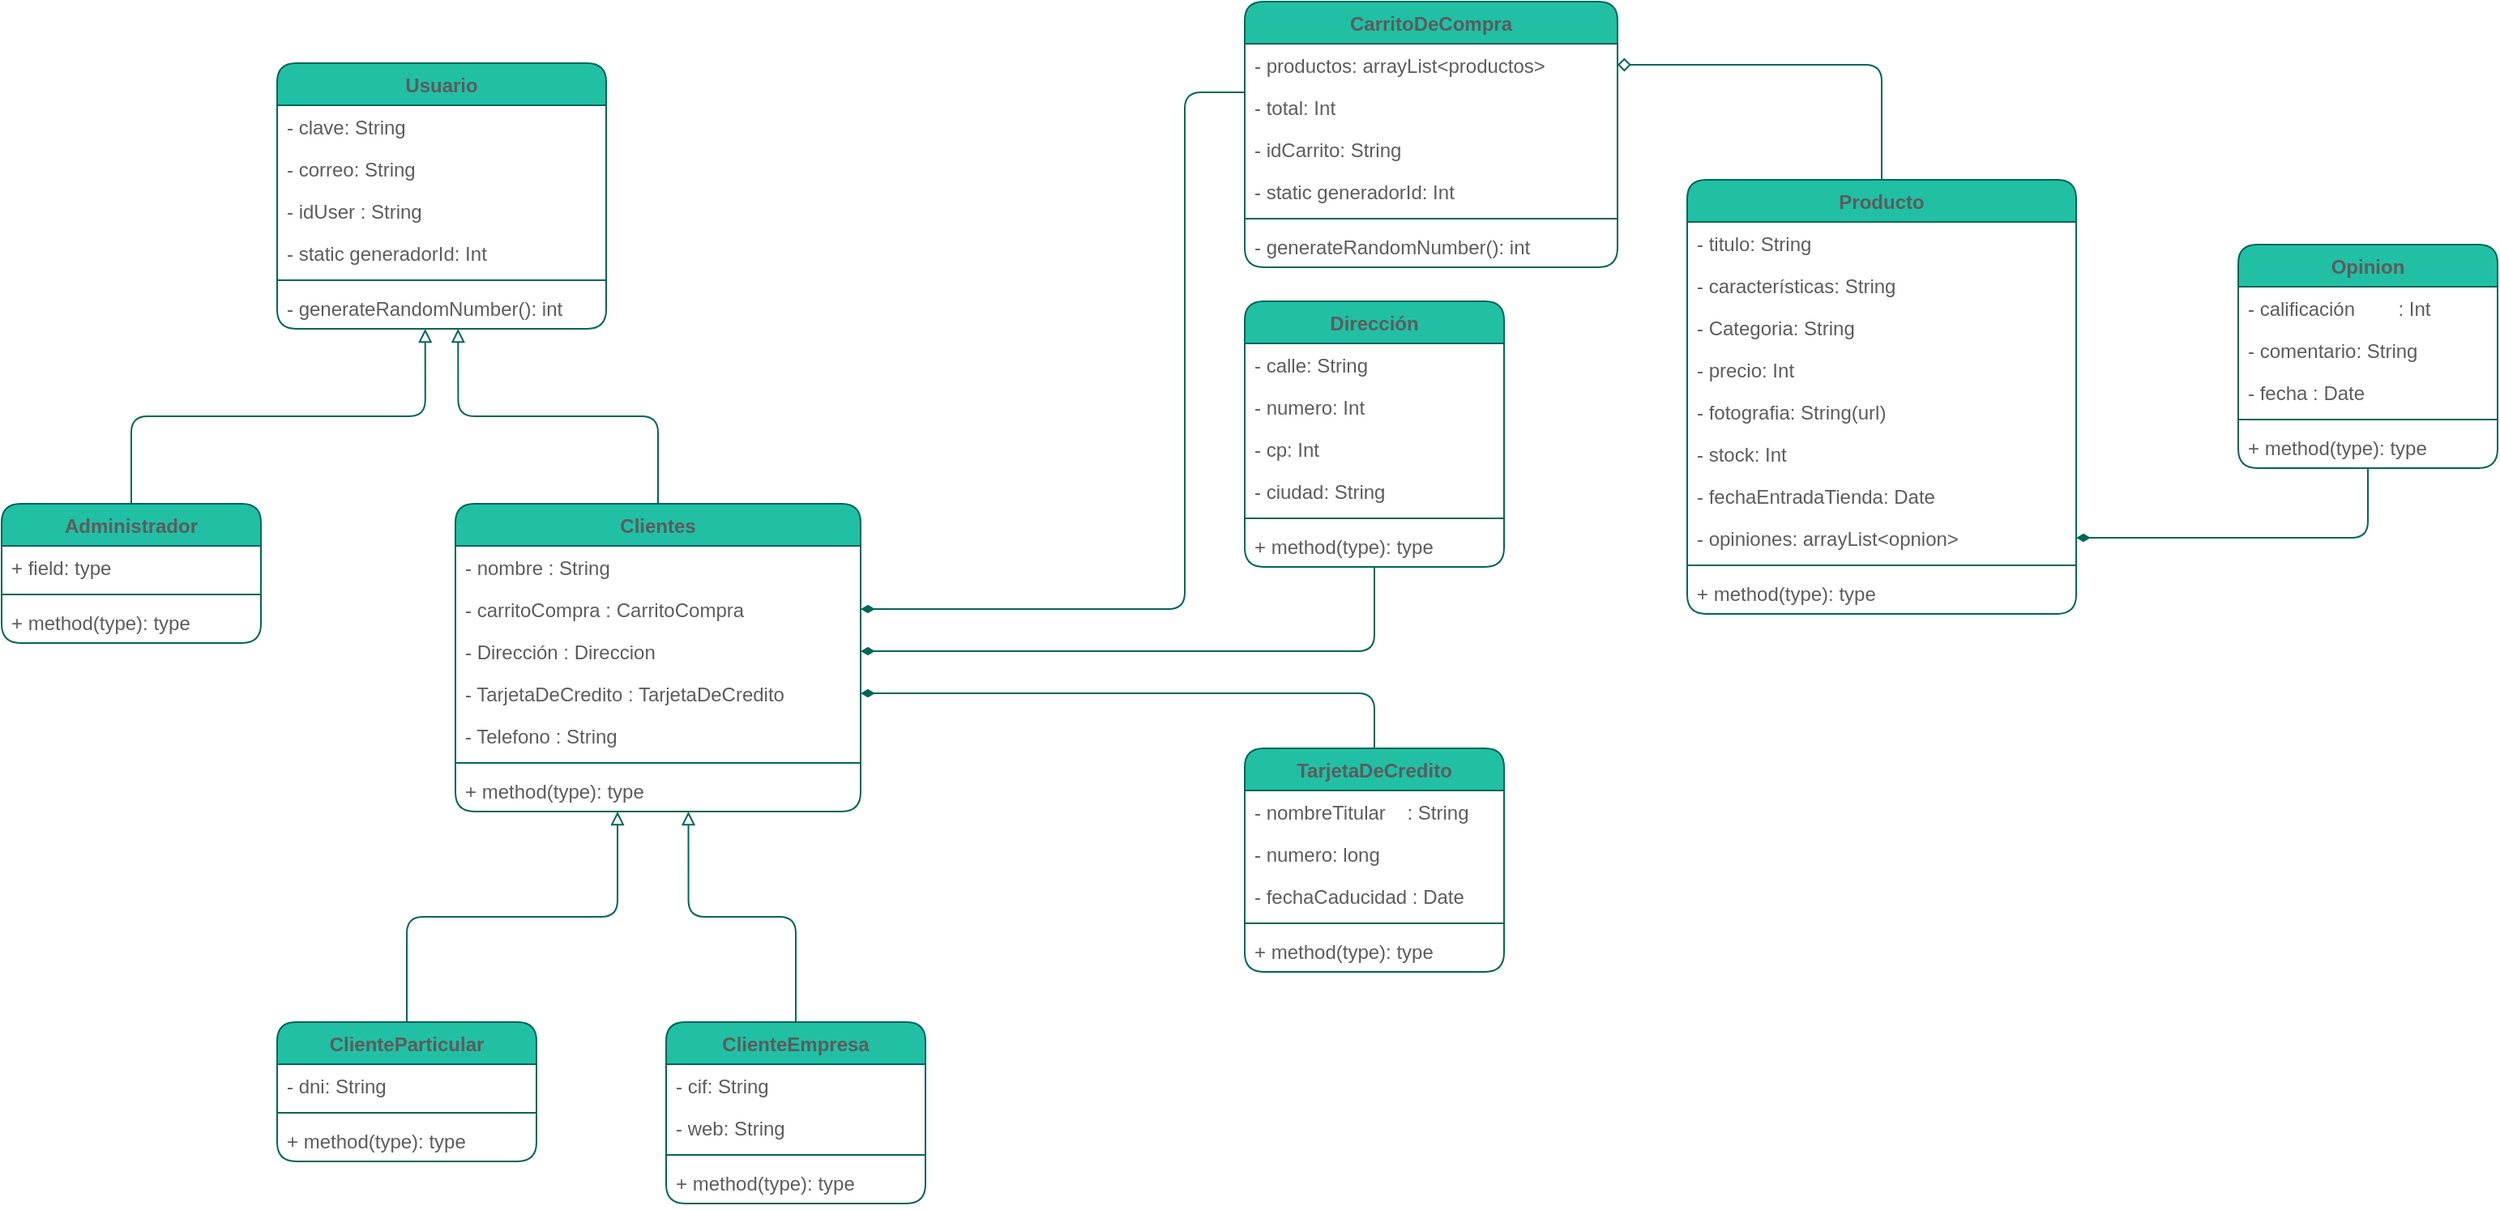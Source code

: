 <mxfile version="17.4.2" type="device"><diagram id="d1FoPwTRUMCMDy_rJjSz" name="Página-1"><mxGraphModel dx="2306" dy="928" grid="1" gridSize="10" guides="1" tooltips="1" connect="1" arrows="1" fold="1" page="1" pageScale="1" pageWidth="1654" pageHeight="2336" math="0" shadow="0"><root><mxCell id="0"/><mxCell id="1" parent="0"/><mxCell id="tFjRFSFF7-OGrWjN_tVe-1" value="Usuario" style="swimlane;fontStyle=1;align=center;verticalAlign=top;childLayout=stackLayout;horizontal=1;startSize=26;horizontalStack=0;resizeParent=1;resizeParentMax=0;resizeLast=0;collapsible=1;marginBottom=0;rounded=1;fillColor=#21C0A5;strokeColor=#006658;fontColor=#5C5C5C;" vertex="1" parent="1"><mxGeometry x="227" y="88" width="203" height="164" as="geometry"/></mxCell><mxCell id="tFjRFSFF7-OGrWjN_tVe-2" value="- clave: String   " style="text;strokeColor=none;fillColor=none;align=left;verticalAlign=top;spacingLeft=4;spacingRight=4;overflow=hidden;rotatable=0;points=[[0,0.5],[1,0.5]];portConstraint=eastwest;rounded=1;fontColor=#5C5C5C;" vertex="1" parent="tFjRFSFF7-OGrWjN_tVe-1"><mxGeometry y="26" width="203" height="26" as="geometry"/></mxCell><mxCell id="tFjRFSFF7-OGrWjN_tVe-22" value="- correo: String   " style="text;strokeColor=none;fillColor=none;align=left;verticalAlign=top;spacingLeft=4;spacingRight=4;overflow=hidden;rotatable=0;points=[[0,0.5],[1,0.5]];portConstraint=eastwest;rounded=1;fontColor=#5C5C5C;" vertex="1" parent="tFjRFSFF7-OGrWjN_tVe-1"><mxGeometry y="52" width="203" height="26" as="geometry"/></mxCell><mxCell id="tFjRFSFF7-OGrWjN_tVe-92" value="- idUser : String" style="text;strokeColor=none;fillColor=none;align=left;verticalAlign=top;spacingLeft=4;spacingRight=4;overflow=hidden;rotatable=0;points=[[0,0.5],[1,0.5]];portConstraint=eastwest;rounded=1;fontColor=#5C5C5C;" vertex="1" parent="tFjRFSFF7-OGrWjN_tVe-1"><mxGeometry y="78" width="203" height="26" as="geometry"/></mxCell><mxCell id="tFjRFSFF7-OGrWjN_tVe-93" value="- static generadorId: Int" style="text;strokeColor=none;fillColor=none;align=left;verticalAlign=top;spacingLeft=4;spacingRight=4;overflow=hidden;rotatable=0;points=[[0,0.5],[1,0.5]];portConstraint=eastwest;rounded=1;fontColor=#5C5C5C;" vertex="1" parent="tFjRFSFF7-OGrWjN_tVe-1"><mxGeometry y="104" width="203" height="26" as="geometry"/></mxCell><mxCell id="tFjRFSFF7-OGrWjN_tVe-3" value="" style="line;strokeWidth=1;fillColor=none;align=left;verticalAlign=middle;spacingTop=-1;spacingLeft=3;spacingRight=3;rotatable=0;labelPosition=right;points=[];portConstraint=eastwest;rounded=1;strokeColor=#006658;fontColor=#5C5C5C;" vertex="1" parent="tFjRFSFF7-OGrWjN_tVe-1"><mxGeometry y="130" width="203" height="8" as="geometry"/></mxCell><mxCell id="tFjRFSFF7-OGrWjN_tVe-4" value="- generateRandomNumber(): int" style="text;strokeColor=none;fillColor=none;align=left;verticalAlign=top;spacingLeft=4;spacingRight=4;overflow=hidden;rotatable=0;points=[[0,0.5],[1,0.5]];portConstraint=eastwest;rounded=1;fontColor=#5C5C5C;" vertex="1" parent="tFjRFSFF7-OGrWjN_tVe-1"><mxGeometry y="138" width="203" height="26" as="geometry"/></mxCell><mxCell id="tFjRFSFF7-OGrWjN_tVe-25" style="edgeStyle=orthogonalEdgeStyle;rounded=1;orthogonalLoop=1;jettySize=auto;html=1;entryX=0.45;entryY=1;entryDx=0;entryDy=0;entryPerimeter=0;endArrow=block;endFill=0;strokeColor=#006658;fontColor=#5C5C5C;" edge="1" parent="1" source="tFjRFSFF7-OGrWjN_tVe-6" target="tFjRFSFF7-OGrWjN_tVe-4"><mxGeometry relative="1" as="geometry"/></mxCell><mxCell id="tFjRFSFF7-OGrWjN_tVe-6" value="Administrador" style="swimlane;fontStyle=1;align=center;verticalAlign=top;childLayout=stackLayout;horizontal=1;startSize=26;horizontalStack=0;resizeParent=1;resizeParentMax=0;resizeLast=0;collapsible=1;marginBottom=0;rounded=1;fillColor=#21C0A5;strokeColor=#006658;fontColor=#5C5C5C;" vertex="1" parent="1"><mxGeometry x="57" y="360" width="160" height="86" as="geometry"/></mxCell><mxCell id="tFjRFSFF7-OGrWjN_tVe-7" value="+ field: type" style="text;strokeColor=none;fillColor=none;align=left;verticalAlign=top;spacingLeft=4;spacingRight=4;overflow=hidden;rotatable=0;points=[[0,0.5],[1,0.5]];portConstraint=eastwest;rounded=1;fontColor=#5C5C5C;" vertex="1" parent="tFjRFSFF7-OGrWjN_tVe-6"><mxGeometry y="26" width="160" height="26" as="geometry"/></mxCell><mxCell id="tFjRFSFF7-OGrWjN_tVe-8" value="" style="line;strokeWidth=1;fillColor=none;align=left;verticalAlign=middle;spacingTop=-1;spacingLeft=3;spacingRight=3;rotatable=0;labelPosition=right;points=[];portConstraint=eastwest;rounded=1;strokeColor=#006658;fontColor=#5C5C5C;" vertex="1" parent="tFjRFSFF7-OGrWjN_tVe-6"><mxGeometry y="52" width="160" height="8" as="geometry"/></mxCell><mxCell id="tFjRFSFF7-OGrWjN_tVe-9" value="+ method(type): type" style="text;strokeColor=none;fillColor=none;align=left;verticalAlign=top;spacingLeft=4;spacingRight=4;overflow=hidden;rotatable=0;points=[[0,0.5],[1,0.5]];portConstraint=eastwest;rounded=1;fontColor=#5C5C5C;" vertex="1" parent="tFjRFSFF7-OGrWjN_tVe-6"><mxGeometry y="60" width="160" height="26" as="geometry"/></mxCell><mxCell id="tFjRFSFF7-OGrWjN_tVe-28" style="edgeStyle=orthogonalEdgeStyle;rounded=1;orthogonalLoop=1;jettySize=auto;html=1;entryX=0.55;entryY=1;entryDx=0;entryDy=0;entryPerimeter=0;endArrow=block;endFill=0;strokeColor=#006658;fontColor=#5C5C5C;" edge="1" parent="1" source="tFjRFSFF7-OGrWjN_tVe-10" target="tFjRFSFF7-OGrWjN_tVe-4"><mxGeometry relative="1" as="geometry"/></mxCell><mxCell id="tFjRFSFF7-OGrWjN_tVe-10" value="Clientes" style="swimlane;fontStyle=1;align=center;verticalAlign=top;childLayout=stackLayout;horizontal=1;startSize=26;horizontalStack=0;resizeParent=1;resizeParentMax=0;resizeLast=0;collapsible=1;marginBottom=0;rounded=1;fillColor=#21C0A5;strokeColor=#006658;fontColor=#5C5C5C;" vertex="1" parent="1"><mxGeometry x="337" y="360" width="250" height="190" as="geometry"/></mxCell><mxCell id="tFjRFSFF7-OGrWjN_tVe-11" value="- nombre : String " style="text;strokeColor=none;fillColor=none;align=left;verticalAlign=top;spacingLeft=4;spacingRight=4;overflow=hidden;rotatable=0;points=[[0,0.5],[1,0.5]];portConstraint=eastwest;rounded=1;fontColor=#5C5C5C;" vertex="1" parent="tFjRFSFF7-OGrWjN_tVe-10"><mxGeometry y="26" width="250" height="26" as="geometry"/></mxCell><mxCell id="tFjRFSFF7-OGrWjN_tVe-83" value="- carritoCompra : CarritoCompra " style="text;strokeColor=none;fillColor=none;align=left;verticalAlign=top;spacingLeft=4;spacingRight=4;overflow=hidden;rotatable=0;points=[[0,0.5],[1,0.5]];portConstraint=eastwest;rounded=1;fontColor=#5C5C5C;" vertex="1" parent="tFjRFSFF7-OGrWjN_tVe-10"><mxGeometry y="52" width="250" height="26" as="geometry"/></mxCell><mxCell id="tFjRFSFF7-OGrWjN_tVe-29" value="- Dirección : Direccion " style="text;strokeColor=none;fillColor=none;align=left;verticalAlign=top;spacingLeft=4;spacingRight=4;overflow=hidden;rotatable=0;points=[[0,0.5],[1,0.5]];portConstraint=eastwest;rounded=1;fontColor=#5C5C5C;" vertex="1" parent="tFjRFSFF7-OGrWjN_tVe-10"><mxGeometry y="78" width="250" height="26" as="geometry"/></mxCell><mxCell id="tFjRFSFF7-OGrWjN_tVe-30" value="- TarjetaDeCredito : TarjetaDeCredito " style="text;strokeColor=none;fillColor=none;align=left;verticalAlign=top;spacingLeft=4;spacingRight=4;overflow=hidden;rotatable=0;points=[[0,0.5],[1,0.5]];portConstraint=eastwest;rounded=1;fontColor=#5C5C5C;" vertex="1" parent="tFjRFSFF7-OGrWjN_tVe-10"><mxGeometry y="104" width="250" height="26" as="geometry"/></mxCell><mxCell id="tFjRFSFF7-OGrWjN_tVe-31" value="- Telefono : String " style="text;strokeColor=none;fillColor=none;align=left;verticalAlign=top;spacingLeft=4;spacingRight=4;overflow=hidden;rotatable=0;points=[[0,0.5],[1,0.5]];portConstraint=eastwest;rounded=1;fontColor=#5C5C5C;" vertex="1" parent="tFjRFSFF7-OGrWjN_tVe-10"><mxGeometry y="130" width="250" height="26" as="geometry"/></mxCell><mxCell id="tFjRFSFF7-OGrWjN_tVe-12" value="" style="line;strokeWidth=1;fillColor=none;align=left;verticalAlign=middle;spacingTop=-1;spacingLeft=3;spacingRight=3;rotatable=0;labelPosition=right;points=[];portConstraint=eastwest;rounded=1;strokeColor=#006658;fontColor=#5C5C5C;" vertex="1" parent="tFjRFSFF7-OGrWjN_tVe-10"><mxGeometry y="156" width="250" height="8" as="geometry"/></mxCell><mxCell id="tFjRFSFF7-OGrWjN_tVe-13" value="+ method(type): type" style="text;strokeColor=none;fillColor=none;align=left;verticalAlign=top;spacingLeft=4;spacingRight=4;overflow=hidden;rotatable=0;points=[[0,0.5],[1,0.5]];portConstraint=eastwest;rounded=1;fontColor=#5C5C5C;" vertex="1" parent="tFjRFSFF7-OGrWjN_tVe-10"><mxGeometry y="164" width="250" height="26" as="geometry"/></mxCell><mxCell id="tFjRFSFF7-OGrWjN_tVe-34" style="edgeStyle=orthogonalEdgeStyle;rounded=1;orthogonalLoop=1;jettySize=auto;html=1;entryX=0.4;entryY=1;entryDx=0;entryDy=0;entryPerimeter=0;endArrow=block;endFill=0;strokeColor=#006658;fontColor=#5C5C5C;" edge="1" parent="1" source="tFjRFSFF7-OGrWjN_tVe-14" target="tFjRFSFF7-OGrWjN_tVe-13"><mxGeometry relative="1" as="geometry"/></mxCell><mxCell id="tFjRFSFF7-OGrWjN_tVe-14" value="ClienteParticular" style="swimlane;fontStyle=1;align=center;verticalAlign=top;childLayout=stackLayout;horizontal=1;startSize=26;horizontalStack=0;resizeParent=1;resizeParentMax=0;resizeLast=0;collapsible=1;marginBottom=0;rounded=1;fillColor=#21C0A5;strokeColor=#006658;fontColor=#5C5C5C;" vertex="1" parent="1"><mxGeometry x="227" y="680" width="160" height="86" as="geometry"/></mxCell><mxCell id="tFjRFSFF7-OGrWjN_tVe-15" value="- dni: String" style="text;strokeColor=none;fillColor=none;align=left;verticalAlign=top;spacingLeft=4;spacingRight=4;overflow=hidden;rotatable=0;points=[[0,0.5],[1,0.5]];portConstraint=eastwest;rounded=1;fontColor=#5C5C5C;" vertex="1" parent="tFjRFSFF7-OGrWjN_tVe-14"><mxGeometry y="26" width="160" height="26" as="geometry"/></mxCell><mxCell id="tFjRFSFF7-OGrWjN_tVe-16" value="" style="line;strokeWidth=1;fillColor=none;align=left;verticalAlign=middle;spacingTop=-1;spacingLeft=3;spacingRight=3;rotatable=0;labelPosition=right;points=[];portConstraint=eastwest;rounded=1;strokeColor=#006658;fontColor=#5C5C5C;" vertex="1" parent="tFjRFSFF7-OGrWjN_tVe-14"><mxGeometry y="52" width="160" height="8" as="geometry"/></mxCell><mxCell id="tFjRFSFF7-OGrWjN_tVe-17" value="+ method(type): type" style="text;strokeColor=none;fillColor=none;align=left;verticalAlign=top;spacingLeft=4;spacingRight=4;overflow=hidden;rotatable=0;points=[[0,0.5],[1,0.5]];portConstraint=eastwest;rounded=1;fontColor=#5C5C5C;" vertex="1" parent="tFjRFSFF7-OGrWjN_tVe-14"><mxGeometry y="60" width="160" height="26" as="geometry"/></mxCell><mxCell id="tFjRFSFF7-OGrWjN_tVe-35" style="edgeStyle=orthogonalEdgeStyle;rounded=1;orthogonalLoop=1;jettySize=auto;html=1;entryX=0.575;entryY=1;entryDx=0;entryDy=0;entryPerimeter=0;endArrow=block;endFill=0;strokeColor=#006658;fontColor=#5C5C5C;" edge="1" parent="1" source="tFjRFSFF7-OGrWjN_tVe-18" target="tFjRFSFF7-OGrWjN_tVe-13"><mxGeometry relative="1" as="geometry"/></mxCell><mxCell id="tFjRFSFF7-OGrWjN_tVe-18" value="ClienteEmpresa" style="swimlane;fontStyle=1;align=center;verticalAlign=top;childLayout=stackLayout;horizontal=1;startSize=26;horizontalStack=0;resizeParent=1;resizeParentMax=0;resizeLast=0;collapsible=1;marginBottom=0;rounded=1;fillColor=#21C0A5;strokeColor=#006658;fontColor=#5C5C5C;" vertex="1" parent="1"><mxGeometry x="467" y="680" width="160" height="112" as="geometry"/></mxCell><mxCell id="tFjRFSFF7-OGrWjN_tVe-19" value="- cif: String" style="text;strokeColor=none;fillColor=none;align=left;verticalAlign=top;spacingLeft=4;spacingRight=4;overflow=hidden;rotatable=0;points=[[0,0.5],[1,0.5]];portConstraint=eastwest;rounded=1;fontColor=#5C5C5C;" vertex="1" parent="tFjRFSFF7-OGrWjN_tVe-18"><mxGeometry y="26" width="160" height="26" as="geometry"/></mxCell><mxCell id="tFjRFSFF7-OGrWjN_tVe-33" value="- web: String" style="text;strokeColor=none;fillColor=none;align=left;verticalAlign=top;spacingLeft=4;spacingRight=4;overflow=hidden;rotatable=0;points=[[0,0.5],[1,0.5]];portConstraint=eastwest;rounded=1;fontColor=#5C5C5C;" vertex="1" parent="tFjRFSFF7-OGrWjN_tVe-18"><mxGeometry y="52" width="160" height="26" as="geometry"/></mxCell><mxCell id="tFjRFSFF7-OGrWjN_tVe-20" value="" style="line;strokeWidth=1;fillColor=none;align=left;verticalAlign=middle;spacingTop=-1;spacingLeft=3;spacingRight=3;rotatable=0;labelPosition=right;points=[];portConstraint=eastwest;rounded=1;strokeColor=#006658;fontColor=#5C5C5C;" vertex="1" parent="tFjRFSFF7-OGrWjN_tVe-18"><mxGeometry y="78" width="160" height="8" as="geometry"/></mxCell><mxCell id="tFjRFSFF7-OGrWjN_tVe-21" value="+ method(type): type" style="text;strokeColor=none;fillColor=none;align=left;verticalAlign=top;spacingLeft=4;spacingRight=4;overflow=hidden;rotatable=0;points=[[0,0.5],[1,0.5]];portConstraint=eastwest;rounded=1;fontColor=#5C5C5C;" vertex="1" parent="tFjRFSFF7-OGrWjN_tVe-18"><mxGeometry y="86" width="160" height="26" as="geometry"/></mxCell><mxCell id="tFjRFSFF7-OGrWjN_tVe-85" style="edgeStyle=orthogonalEdgeStyle;curved=0;rounded=1;sketch=0;orthogonalLoop=1;jettySize=auto;html=1;entryX=1;entryY=0.5;entryDx=0;entryDy=0;fontColor=#5C5C5C;endArrow=diamondThin;endFill=1;strokeColor=#006658;fillColor=#21C0A5;" edge="1" parent="1" source="tFjRFSFF7-OGrWjN_tVe-39" target="tFjRFSFF7-OGrWjN_tVe-29"><mxGeometry relative="1" as="geometry"/></mxCell><mxCell id="tFjRFSFF7-OGrWjN_tVe-39" value="Dirección" style="swimlane;fontStyle=1;align=center;verticalAlign=top;childLayout=stackLayout;horizontal=1;startSize=26;horizontalStack=0;resizeParent=1;resizeParentMax=0;resizeLast=0;collapsible=1;marginBottom=0;rounded=1;fillColor=#21C0A5;strokeColor=#006658;fontColor=#5C5C5C;" vertex="1" parent="1"><mxGeometry x="824" y="235" width="160" height="164" as="geometry"/></mxCell><mxCell id="tFjRFSFF7-OGrWjN_tVe-40" value="- calle: String" style="text;strokeColor=none;fillColor=none;align=left;verticalAlign=top;spacingLeft=4;spacingRight=4;overflow=hidden;rotatable=0;points=[[0,0.5],[1,0.5]];portConstraint=eastwest;rounded=1;fontColor=#5C5C5C;" vertex="1" parent="tFjRFSFF7-OGrWjN_tVe-39"><mxGeometry y="26" width="160" height="26" as="geometry"/></mxCell><mxCell id="tFjRFSFF7-OGrWjN_tVe-41" value="- numero: Int" style="text;strokeColor=none;fillColor=none;align=left;verticalAlign=top;spacingLeft=4;spacingRight=4;overflow=hidden;rotatable=0;points=[[0,0.5],[1,0.5]];portConstraint=eastwest;rounded=1;fontColor=#5C5C5C;" vertex="1" parent="tFjRFSFF7-OGrWjN_tVe-39"><mxGeometry y="52" width="160" height="26" as="geometry"/></mxCell><mxCell id="tFjRFSFF7-OGrWjN_tVe-44" value="- cp: Int" style="text;strokeColor=none;fillColor=none;align=left;verticalAlign=top;spacingLeft=4;spacingRight=4;overflow=hidden;rotatable=0;points=[[0,0.5],[1,0.5]];portConstraint=eastwest;rounded=1;fontColor=#5C5C5C;" vertex="1" parent="tFjRFSFF7-OGrWjN_tVe-39"><mxGeometry y="78" width="160" height="26" as="geometry"/></mxCell><mxCell id="tFjRFSFF7-OGrWjN_tVe-45" value="- ciudad: String" style="text;strokeColor=none;fillColor=none;align=left;verticalAlign=top;spacingLeft=4;spacingRight=4;overflow=hidden;rotatable=0;points=[[0,0.5],[1,0.5]];portConstraint=eastwest;rounded=1;fontColor=#5C5C5C;" vertex="1" parent="tFjRFSFF7-OGrWjN_tVe-39"><mxGeometry y="104" width="160" height="26" as="geometry"/></mxCell><mxCell id="tFjRFSFF7-OGrWjN_tVe-42" value="" style="line;strokeWidth=1;fillColor=none;align=left;verticalAlign=middle;spacingTop=-1;spacingLeft=3;spacingRight=3;rotatable=0;labelPosition=right;points=[];portConstraint=eastwest;rounded=1;strokeColor=#006658;fontColor=#5C5C5C;" vertex="1" parent="tFjRFSFF7-OGrWjN_tVe-39"><mxGeometry y="130" width="160" height="8" as="geometry"/></mxCell><mxCell id="tFjRFSFF7-OGrWjN_tVe-43" value="+ method(type): type" style="text;strokeColor=none;fillColor=none;align=left;verticalAlign=top;spacingLeft=4;spacingRight=4;overflow=hidden;rotatable=0;points=[[0,0.5],[1,0.5]];portConstraint=eastwest;rounded=1;fontColor=#5C5C5C;" vertex="1" parent="tFjRFSFF7-OGrWjN_tVe-39"><mxGeometry y="138" width="160" height="26" as="geometry"/></mxCell><mxCell id="tFjRFSFF7-OGrWjN_tVe-84" style="edgeStyle=orthogonalEdgeStyle;curved=0;rounded=1;sketch=0;orthogonalLoop=1;jettySize=auto;html=1;entryX=1;entryY=0.5;entryDx=0;entryDy=0;fontColor=#5C5C5C;endArrow=diamondThin;endFill=1;strokeColor=#006658;fillColor=#21C0A5;" edge="1" parent="1" source="tFjRFSFF7-OGrWjN_tVe-47" target="tFjRFSFF7-OGrWjN_tVe-30"><mxGeometry relative="1" as="geometry"/></mxCell><mxCell id="tFjRFSFF7-OGrWjN_tVe-47" value="TarjetaDeCredito" style="swimlane;fontStyle=1;align=center;verticalAlign=top;childLayout=stackLayout;horizontal=1;startSize=26;horizontalStack=0;resizeParent=1;resizeParentMax=0;resizeLast=0;collapsible=1;marginBottom=0;rounded=1;fillColor=#21C0A5;strokeColor=#006658;fontColor=#5C5C5C;" vertex="1" parent="1"><mxGeometry x="824" y="511" width="160" height="138" as="geometry"/></mxCell><mxCell id="tFjRFSFF7-OGrWjN_tVe-48" value="- nombreTitular    : String" style="text;strokeColor=none;fillColor=none;align=left;verticalAlign=top;spacingLeft=4;spacingRight=4;overflow=hidden;rotatable=0;points=[[0,0.5],[1,0.5]];portConstraint=eastwest;rounded=1;fontColor=#5C5C5C;" vertex="1" parent="tFjRFSFF7-OGrWjN_tVe-47"><mxGeometry y="26" width="160" height="26" as="geometry"/></mxCell><mxCell id="tFjRFSFF7-OGrWjN_tVe-49" value="- numero: long" style="text;strokeColor=none;fillColor=none;align=left;verticalAlign=top;spacingLeft=4;spacingRight=4;overflow=hidden;rotatable=0;points=[[0,0.5],[1,0.5]];portConstraint=eastwest;rounded=1;fontColor=#5C5C5C;" vertex="1" parent="tFjRFSFF7-OGrWjN_tVe-47"><mxGeometry y="52" width="160" height="26" as="geometry"/></mxCell><mxCell id="tFjRFSFF7-OGrWjN_tVe-50" value="- fechaCaducidad : Date" style="text;strokeColor=none;fillColor=none;align=left;verticalAlign=top;spacingLeft=4;spacingRight=4;overflow=hidden;rotatable=0;points=[[0,0.5],[1,0.5]];portConstraint=eastwest;rounded=1;fontColor=#5C5C5C;" vertex="1" parent="tFjRFSFF7-OGrWjN_tVe-47"><mxGeometry y="78" width="160" height="26" as="geometry"/></mxCell><mxCell id="tFjRFSFF7-OGrWjN_tVe-52" value="" style="line;strokeWidth=1;fillColor=none;align=left;verticalAlign=middle;spacingTop=-1;spacingLeft=3;spacingRight=3;rotatable=0;labelPosition=right;points=[];portConstraint=eastwest;rounded=1;strokeColor=#006658;fontColor=#5C5C5C;" vertex="1" parent="tFjRFSFF7-OGrWjN_tVe-47"><mxGeometry y="104" width="160" height="8" as="geometry"/></mxCell><mxCell id="tFjRFSFF7-OGrWjN_tVe-53" value="+ method(type): type" style="text;strokeColor=none;fillColor=none;align=left;verticalAlign=top;spacingLeft=4;spacingRight=4;overflow=hidden;rotatable=0;points=[[0,0.5],[1,0.5]];portConstraint=eastwest;rounded=1;fontColor=#5C5C5C;" vertex="1" parent="tFjRFSFF7-OGrWjN_tVe-47"><mxGeometry y="112" width="160" height="26" as="geometry"/></mxCell><mxCell id="tFjRFSFF7-OGrWjN_tVe-87" style="edgeStyle=orthogonalEdgeStyle;curved=0;rounded=1;sketch=0;orthogonalLoop=1;jettySize=auto;html=1;entryX=1;entryY=0.5;entryDx=0;entryDy=0;fontColor=#5C5C5C;endArrow=diamond;endFill=0;strokeColor=#006658;fillColor=#21C0A5;" edge="1" parent="1" source="tFjRFSFF7-OGrWjN_tVe-60" target="tFjRFSFF7-OGrWjN_tVe-79"><mxGeometry relative="1" as="geometry"/></mxCell><mxCell id="tFjRFSFF7-OGrWjN_tVe-60" value="Producto" style="swimlane;fontStyle=1;align=center;verticalAlign=top;childLayout=stackLayout;horizontal=1;startSize=26;horizontalStack=0;resizeParent=1;resizeParentMax=0;resizeLast=0;collapsible=1;marginBottom=0;rounded=1;fillColor=#21C0A5;strokeColor=#006658;fontColor=#5C5C5C;" vertex="1" parent="1"><mxGeometry x="1097" y="160" width="240" height="268" as="geometry"/></mxCell><mxCell id="tFjRFSFF7-OGrWjN_tVe-61" value="- titulo: String   " style="text;strokeColor=none;fillColor=none;align=left;verticalAlign=top;spacingLeft=4;spacingRight=4;overflow=hidden;rotatable=0;points=[[0,0.5],[1,0.5]];portConstraint=eastwest;rounded=1;fontColor=#5C5C5C;" vertex="1" parent="tFjRFSFF7-OGrWjN_tVe-60"><mxGeometry y="26" width="240" height="26" as="geometry"/></mxCell><mxCell id="tFjRFSFF7-OGrWjN_tVe-62" value="- características: String   " style="text;strokeColor=none;fillColor=none;align=left;verticalAlign=top;spacingLeft=4;spacingRight=4;overflow=hidden;rotatable=0;points=[[0,0.5],[1,0.5]];portConstraint=eastwest;rounded=1;fontColor=#5C5C5C;" vertex="1" parent="tFjRFSFF7-OGrWjN_tVe-60"><mxGeometry y="52" width="240" height="26" as="geometry"/></mxCell><mxCell id="tFjRFSFF7-OGrWjN_tVe-65" value="- Categoria: String   " style="text;strokeColor=none;fillColor=none;align=left;verticalAlign=top;spacingLeft=4;spacingRight=4;overflow=hidden;rotatable=0;points=[[0,0.5],[1,0.5]];portConstraint=eastwest;rounded=1;fontColor=#5C5C5C;" vertex="1" parent="tFjRFSFF7-OGrWjN_tVe-60"><mxGeometry y="78" width="240" height="26" as="geometry"/></mxCell><mxCell id="tFjRFSFF7-OGrWjN_tVe-66" value="- precio: Int   " style="text;strokeColor=none;fillColor=none;align=left;verticalAlign=top;spacingLeft=4;spacingRight=4;overflow=hidden;rotatable=0;points=[[0,0.5],[1,0.5]];portConstraint=eastwest;rounded=1;fontColor=#5C5C5C;" vertex="1" parent="tFjRFSFF7-OGrWjN_tVe-60"><mxGeometry y="104" width="240" height="26" as="geometry"/></mxCell><mxCell id="tFjRFSFF7-OGrWjN_tVe-67" value="- fotografia: String(url)   " style="text;strokeColor=none;fillColor=none;align=left;verticalAlign=top;spacingLeft=4;spacingRight=4;overflow=hidden;rotatable=0;points=[[0,0.5],[1,0.5]];portConstraint=eastwest;rounded=1;fontColor=#5C5C5C;" vertex="1" parent="tFjRFSFF7-OGrWjN_tVe-60"><mxGeometry y="130" width="240" height="26" as="geometry"/></mxCell><mxCell id="tFjRFSFF7-OGrWjN_tVe-68" value="- stock: Int   " style="text;strokeColor=none;fillColor=none;align=left;verticalAlign=top;spacingLeft=4;spacingRight=4;overflow=hidden;rotatable=0;points=[[0,0.5],[1,0.5]];portConstraint=eastwest;rounded=1;fontColor=#5C5C5C;" vertex="1" parent="tFjRFSFF7-OGrWjN_tVe-60"><mxGeometry y="156" width="240" height="26" as="geometry"/></mxCell><mxCell id="tFjRFSFF7-OGrWjN_tVe-69" value="- fechaEntradaTienda: Date  " style="text;strokeColor=none;fillColor=none;align=left;verticalAlign=top;spacingLeft=4;spacingRight=4;overflow=hidden;rotatable=0;points=[[0,0.5],[1,0.5]];portConstraint=eastwest;rounded=1;fontColor=#5C5C5C;" vertex="1" parent="tFjRFSFF7-OGrWjN_tVe-60"><mxGeometry y="182" width="240" height="26" as="geometry"/></mxCell><mxCell id="tFjRFSFF7-OGrWjN_tVe-70" value="- opiniones: arrayList&lt;opnion&gt;  " style="text;strokeColor=none;fillColor=none;align=left;verticalAlign=top;spacingLeft=4;spacingRight=4;overflow=hidden;rotatable=0;points=[[0,0.5],[1,0.5]];portConstraint=eastwest;rounded=1;fontColor=#5C5C5C;" vertex="1" parent="tFjRFSFF7-OGrWjN_tVe-60"><mxGeometry y="208" width="240" height="26" as="geometry"/></mxCell><mxCell id="tFjRFSFF7-OGrWjN_tVe-63" value="" style="line;strokeWidth=1;fillColor=none;align=left;verticalAlign=middle;spacingTop=-1;spacingLeft=3;spacingRight=3;rotatable=0;labelPosition=right;points=[];portConstraint=eastwest;rounded=1;strokeColor=#006658;fontColor=#5C5C5C;" vertex="1" parent="tFjRFSFF7-OGrWjN_tVe-60"><mxGeometry y="234" width="240" height="8" as="geometry"/></mxCell><mxCell id="tFjRFSFF7-OGrWjN_tVe-64" value="+ method(type): type" style="text;strokeColor=none;fillColor=none;align=left;verticalAlign=top;spacingLeft=4;spacingRight=4;overflow=hidden;rotatable=0;points=[[0,0.5],[1,0.5]];portConstraint=eastwest;rounded=1;fontColor=#5C5C5C;" vertex="1" parent="tFjRFSFF7-OGrWjN_tVe-60"><mxGeometry y="242" width="240" height="26" as="geometry"/></mxCell><mxCell id="tFjRFSFF7-OGrWjN_tVe-77" style="edgeStyle=orthogonalEdgeStyle;curved=0;rounded=1;sketch=0;orthogonalLoop=1;jettySize=auto;html=1;entryX=1;entryY=0.5;entryDx=0;entryDy=0;fontColor=#5C5C5C;strokeColor=#006658;fillColor=#21C0A5;endArrow=diamondThin;endFill=1;" edge="1" parent="1" source="tFjRFSFF7-OGrWjN_tVe-71" target="tFjRFSFF7-OGrWjN_tVe-70"><mxGeometry relative="1" as="geometry"/></mxCell><mxCell id="tFjRFSFF7-OGrWjN_tVe-71" value="Opinion" style="swimlane;fontStyle=1;align=center;verticalAlign=top;childLayout=stackLayout;horizontal=1;startSize=26;horizontalStack=0;resizeParent=1;resizeParentMax=0;resizeLast=0;collapsible=1;marginBottom=0;rounded=1;fillColor=#21C0A5;strokeColor=#006658;fontColor=#5C5C5C;" vertex="1" parent="1"><mxGeometry x="1437" y="200" width="160" height="138" as="geometry"/></mxCell><mxCell id="tFjRFSFF7-OGrWjN_tVe-72" value="- calificación        : Int" style="text;strokeColor=none;fillColor=none;align=left;verticalAlign=top;spacingLeft=4;spacingRight=4;overflow=hidden;rotatable=0;points=[[0,0.5],[1,0.5]];portConstraint=eastwest;rounded=1;fontColor=#5C5C5C;" vertex="1" parent="tFjRFSFF7-OGrWjN_tVe-71"><mxGeometry y="26" width="160" height="26" as="geometry"/></mxCell><mxCell id="tFjRFSFF7-OGrWjN_tVe-73" value="- comentario: String" style="text;strokeColor=none;fillColor=none;align=left;verticalAlign=top;spacingLeft=4;spacingRight=4;overflow=hidden;rotatable=0;points=[[0,0.5],[1,0.5]];portConstraint=eastwest;rounded=1;fontColor=#5C5C5C;" vertex="1" parent="tFjRFSFF7-OGrWjN_tVe-71"><mxGeometry y="52" width="160" height="26" as="geometry"/></mxCell><mxCell id="tFjRFSFF7-OGrWjN_tVe-74" value="- fecha : Date" style="text;strokeColor=none;fillColor=none;align=left;verticalAlign=top;spacingLeft=4;spacingRight=4;overflow=hidden;rotatable=0;points=[[0,0.5],[1,0.5]];portConstraint=eastwest;rounded=1;fontColor=#5C5C5C;" vertex="1" parent="tFjRFSFF7-OGrWjN_tVe-71"><mxGeometry y="78" width="160" height="26" as="geometry"/></mxCell><mxCell id="tFjRFSFF7-OGrWjN_tVe-75" value="" style="line;strokeWidth=1;fillColor=none;align=left;verticalAlign=middle;spacingTop=-1;spacingLeft=3;spacingRight=3;rotatable=0;labelPosition=right;points=[];portConstraint=eastwest;rounded=1;strokeColor=#006658;fontColor=#5C5C5C;" vertex="1" parent="tFjRFSFF7-OGrWjN_tVe-71"><mxGeometry y="104" width="160" height="8" as="geometry"/></mxCell><mxCell id="tFjRFSFF7-OGrWjN_tVe-76" value="+ method(type): type" style="text;strokeColor=none;fillColor=none;align=left;verticalAlign=top;spacingLeft=4;spacingRight=4;overflow=hidden;rotatable=0;points=[[0,0.5],[1,0.5]];portConstraint=eastwest;rounded=1;fontColor=#5C5C5C;" vertex="1" parent="tFjRFSFF7-OGrWjN_tVe-71"><mxGeometry y="112" width="160" height="26" as="geometry"/></mxCell><mxCell id="tFjRFSFF7-OGrWjN_tVe-86" style="edgeStyle=orthogonalEdgeStyle;curved=0;rounded=1;sketch=0;orthogonalLoop=1;jettySize=auto;html=1;entryX=1;entryY=0.5;entryDx=0;entryDy=0;fontColor=#5C5C5C;endArrow=diamondThin;endFill=1;strokeColor=#006658;fillColor=#21C0A5;" edge="1" parent="1" source="tFjRFSFF7-OGrWjN_tVe-78" target="tFjRFSFF7-OGrWjN_tVe-83"><mxGeometry relative="1" as="geometry"><Array as="points"><mxPoint x="787" y="106"/><mxPoint x="787" y="425"/></Array></mxGeometry></mxCell><mxCell id="tFjRFSFF7-OGrWjN_tVe-78" value="CarritoDeCompra" style="swimlane;fontStyle=1;align=center;verticalAlign=top;childLayout=stackLayout;horizontal=1;startSize=26;horizontalStack=0;resizeParent=1;resizeParentMax=0;resizeLast=0;collapsible=1;marginBottom=0;rounded=1;fillColor=#21C0A5;strokeColor=#006658;fontColor=#5C5C5C;" vertex="1" parent="1"><mxGeometry x="824" y="50" width="230" height="164" as="geometry"/></mxCell><mxCell id="tFjRFSFF7-OGrWjN_tVe-79" value="- productos: arrayList&lt;productos&gt;   " style="text;strokeColor=none;fillColor=none;align=left;verticalAlign=top;spacingLeft=4;spacingRight=4;overflow=hidden;rotatable=0;points=[[0,0.5],[1,0.5]];portConstraint=eastwest;rounded=1;fontColor=#5C5C5C;" vertex="1" parent="tFjRFSFF7-OGrWjN_tVe-78"><mxGeometry y="26" width="230" height="26" as="geometry"/></mxCell><mxCell id="tFjRFSFF7-OGrWjN_tVe-80" value="- total: Int   " style="text;strokeColor=none;fillColor=none;align=left;verticalAlign=top;spacingLeft=4;spacingRight=4;overflow=hidden;rotatable=0;points=[[0,0.5],[1,0.5]];portConstraint=eastwest;rounded=1;fontColor=#5C5C5C;" vertex="1" parent="tFjRFSFF7-OGrWjN_tVe-78"><mxGeometry y="52" width="230" height="26" as="geometry"/></mxCell><mxCell id="tFjRFSFF7-OGrWjN_tVe-90" value="- idCarrito: String   " style="text;strokeColor=none;fillColor=none;align=left;verticalAlign=top;spacingLeft=4;spacingRight=4;overflow=hidden;rotatable=0;points=[[0,0.5],[1,0.5]];portConstraint=eastwest;rounded=1;fontColor=#5C5C5C;" vertex="1" parent="tFjRFSFF7-OGrWjN_tVe-78"><mxGeometry y="78" width="230" height="26" as="geometry"/></mxCell><mxCell id="tFjRFSFF7-OGrWjN_tVe-89" value="- static generadorId: Int   " style="text;strokeColor=none;fillColor=none;align=left;verticalAlign=top;spacingLeft=4;spacingRight=4;overflow=hidden;rotatable=0;points=[[0,0.5],[1,0.5]];portConstraint=eastwest;rounded=1;fontColor=#5C5C5C;" vertex="1" parent="tFjRFSFF7-OGrWjN_tVe-78"><mxGeometry y="104" width="230" height="26" as="geometry"/></mxCell><mxCell id="tFjRFSFF7-OGrWjN_tVe-81" value="" style="line;strokeWidth=1;fillColor=none;align=left;verticalAlign=middle;spacingTop=-1;spacingLeft=3;spacingRight=3;rotatable=0;labelPosition=right;points=[];portConstraint=eastwest;rounded=1;strokeColor=#006658;fontColor=#5C5C5C;" vertex="1" parent="tFjRFSFF7-OGrWjN_tVe-78"><mxGeometry y="130" width="230" height="8" as="geometry"/></mxCell><mxCell id="tFjRFSFF7-OGrWjN_tVe-82" value="- generateRandomNumber(): int" style="text;strokeColor=none;fillColor=none;align=left;verticalAlign=top;spacingLeft=4;spacingRight=4;overflow=hidden;rotatable=0;points=[[0,0.5],[1,0.5]];portConstraint=eastwest;rounded=1;fontColor=#5C5C5C;" vertex="1" parent="tFjRFSFF7-OGrWjN_tVe-78"><mxGeometry y="138" width="230" height="26" as="geometry"/></mxCell></root></mxGraphModel></diagram></mxfile>
